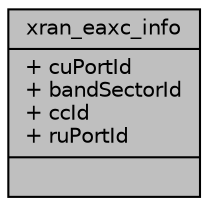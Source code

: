 digraph "xran_eaxc_info"
{
 // LATEX_PDF_SIZE
  edge [fontname="Helvetica",fontsize="10",labelfontname="Helvetica",labelfontsize="10"];
  node [fontname="Helvetica",fontsize="10",shape=record];
  Node1 [label="{xran_eaxc_info\n|+ cuPortId\l+ bandSectorId\l+ ccId\l+ ruPortId\l|}",height=0.2,width=0.4,color="black", fillcolor="grey75", style="filled", fontcolor="black",tooltip=" "];
}
